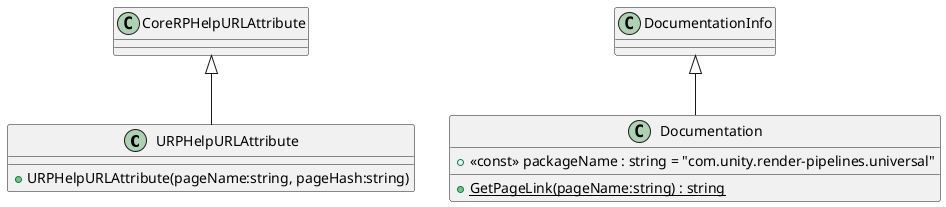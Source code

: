 @startuml
class URPHelpURLAttribute {
    + URPHelpURLAttribute(pageName:string, pageHash:string)
}
class Documentation {
    + <<const>> packageName : string = "com.unity.render-pipelines.universal"
    + {static} GetPageLink(pageName:string) : string
}
CoreRPHelpURLAttribute <|-- URPHelpURLAttribute
DocumentationInfo <|-- Documentation
@enduml
